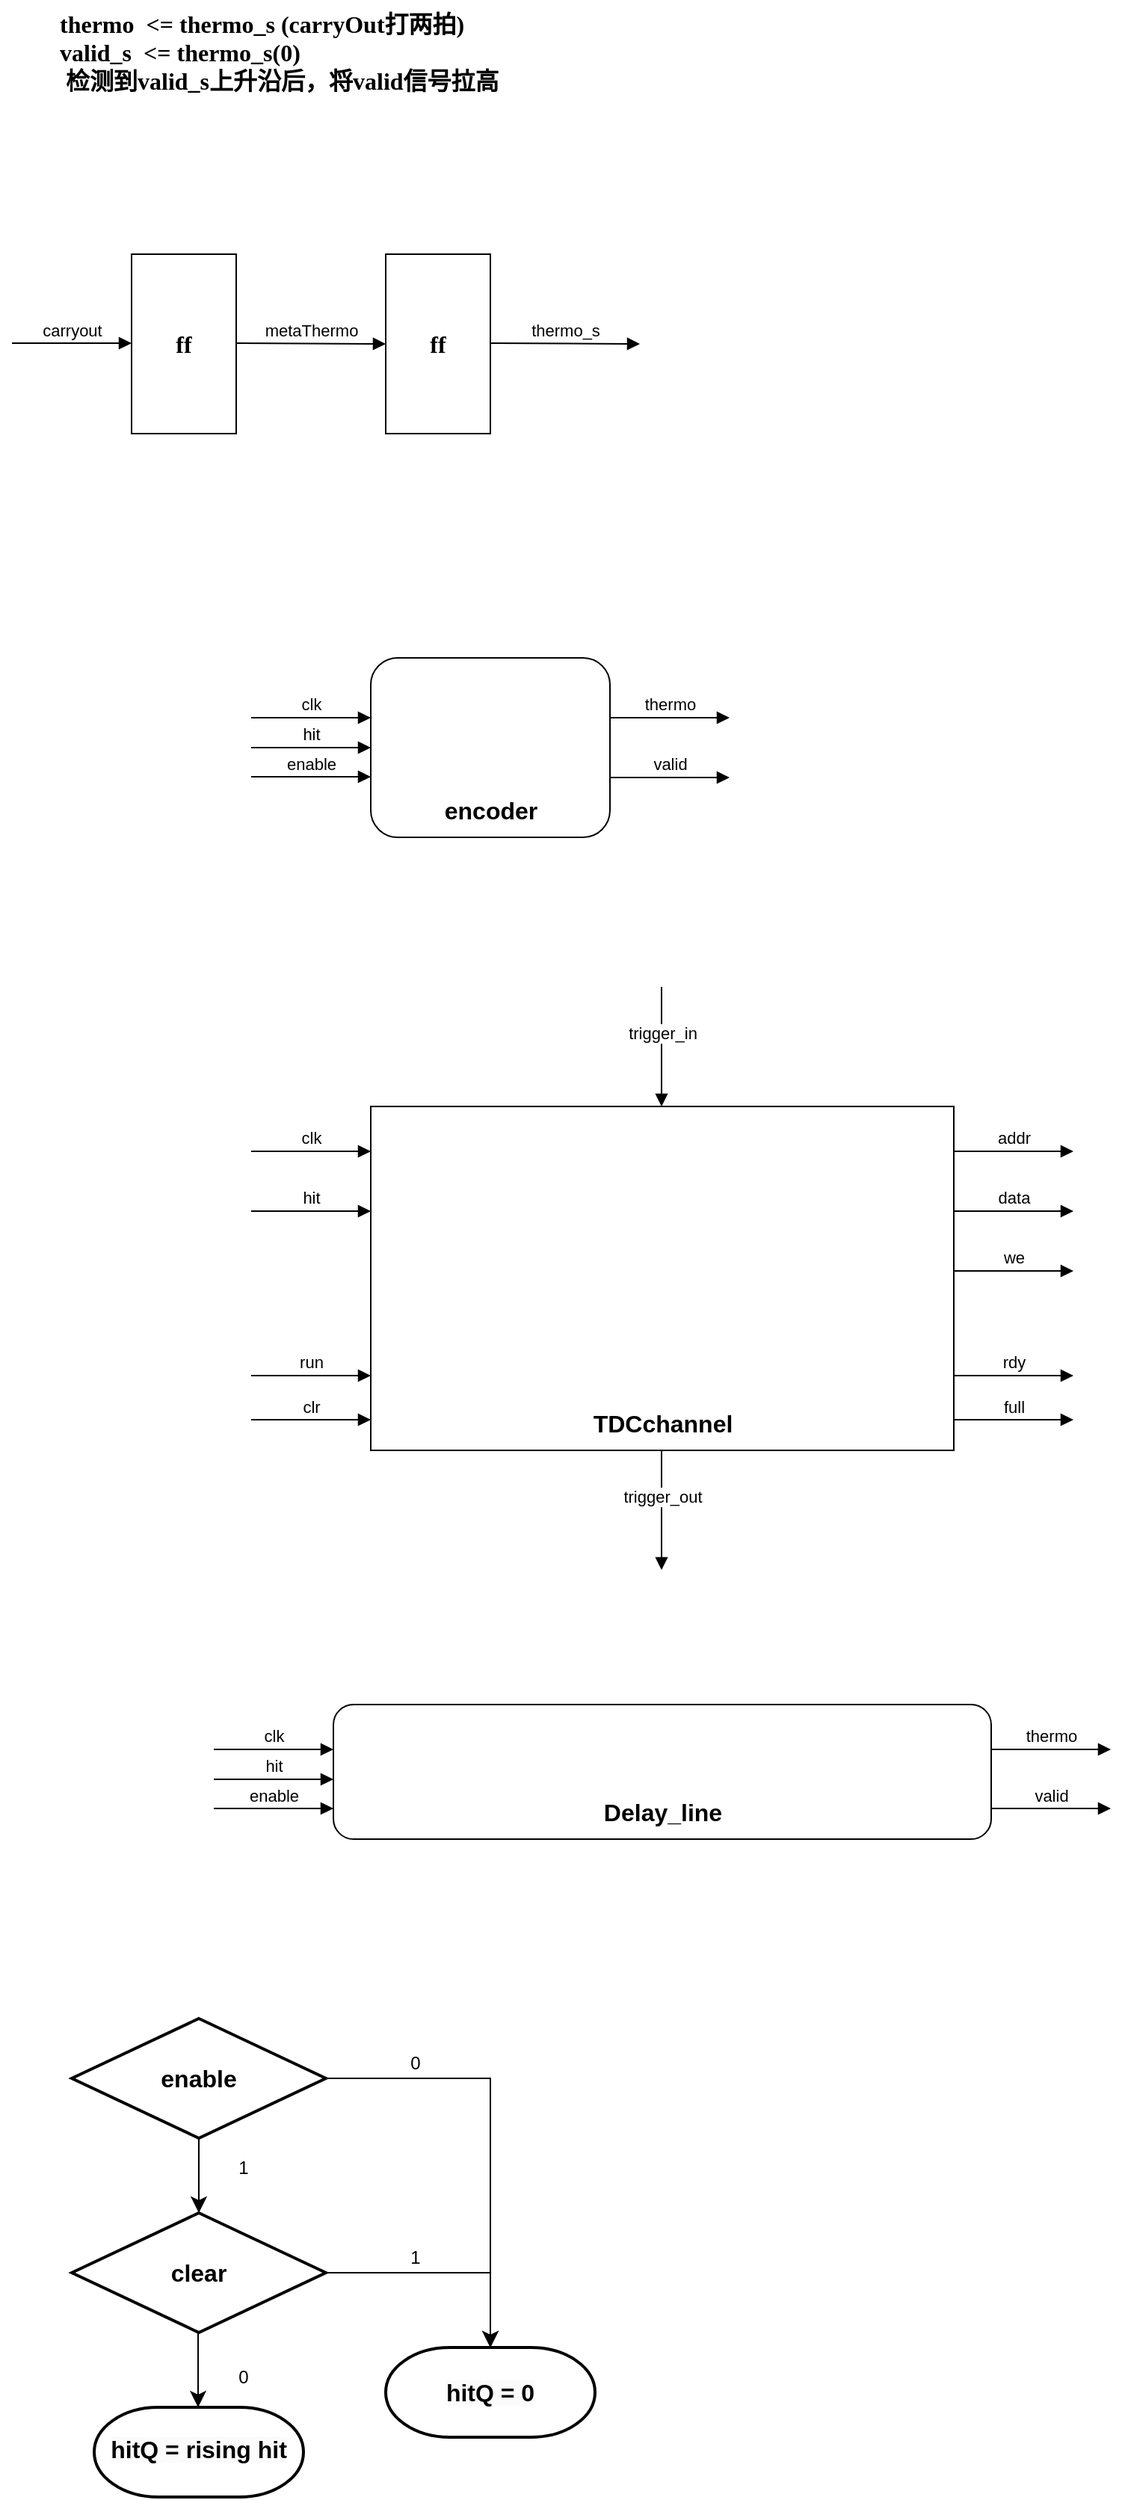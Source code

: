 <mxfile version="24.2.8" type="github">
  <diagram name="第 1 页" id="5qMO6yTzUKrUn-y94hgJ">
    <mxGraphModel dx="289" dy="1651" grid="1" gridSize="10" guides="1" tooltips="1" connect="1" arrows="1" fold="1" page="1" pageScale="1" pageWidth="827" pageHeight="1169" math="0" shadow="0">
      <root>
        <mxCell id="0" />
        <mxCell id="1" parent="0" />
        <mxCell id="WcCvUIvXdRRLqWlLGfSQ-50" value="" style="rounded=0;whiteSpace=wrap;html=1;" vertex="1" parent="1">
          <mxGeometry x="280" y="250" width="390" height="230" as="geometry" />
        </mxCell>
        <mxCell id="WcCvUIvXdRRLqWlLGfSQ-1" value="&lt;font face=&quot;Times New Roman&quot; style=&quot;font-size: 16px;&quot;&gt;&lt;b&gt;ff&lt;/b&gt;&lt;/font&gt;" style="rounded=0;whiteSpace=wrap;html=1;" vertex="1" parent="1">
          <mxGeometry x="120" y="-320" width="70" height="120" as="geometry" />
        </mxCell>
        <mxCell id="WcCvUIvXdRRLqWlLGfSQ-3" value="clk" style="html=1;verticalAlign=bottom;endArrow=block;curved=0;rounded=0;" edge="1" parent="1">
          <mxGeometry width="80" relative="1" as="geometry">
            <mxPoint x="200" y="280" as="sourcePoint" />
            <mxPoint x="280" y="280" as="targetPoint" />
          </mxGeometry>
        </mxCell>
        <mxCell id="WcCvUIvXdRRLqWlLGfSQ-4" value="&lt;font style=&quot;font-size: 16px;&quot;&gt;TDCchannel&lt;/font&gt;" style="text;strokeColor=none;fillColor=none;html=1;fontSize=24;fontStyle=1;verticalAlign=middle;align=center;" vertex="1" parent="1">
          <mxGeometry x="392.5" y="440" width="165" height="40" as="geometry" />
        </mxCell>
        <mxCell id="WcCvUIvXdRRLqWlLGfSQ-6" value="hit" style="html=1;verticalAlign=bottom;endArrow=block;curved=0;rounded=0;" edge="1" parent="1">
          <mxGeometry width="80" relative="1" as="geometry">
            <mxPoint x="200" y="320" as="sourcePoint" />
            <mxPoint x="280" y="320" as="targetPoint" />
          </mxGeometry>
        </mxCell>
        <mxCell id="WcCvUIvXdRRLqWlLGfSQ-9" value="addr" style="html=1;verticalAlign=bottom;endArrow=block;curved=0;rounded=0;" edge="1" parent="1">
          <mxGeometry width="80" relative="1" as="geometry">
            <mxPoint x="670" y="280" as="sourcePoint" />
            <mxPoint x="750" y="280" as="targetPoint" />
          </mxGeometry>
        </mxCell>
        <mxCell id="WcCvUIvXdRRLqWlLGfSQ-10" value="data" style="html=1;verticalAlign=bottom;endArrow=block;curved=0;rounded=0;" edge="1" parent="1">
          <mxGeometry width="80" relative="1" as="geometry">
            <mxPoint x="670" y="320" as="sourcePoint" />
            <mxPoint x="750" y="320" as="targetPoint" />
          </mxGeometry>
        </mxCell>
        <mxCell id="WcCvUIvXdRRLqWlLGfSQ-11" value="we" style="html=1;verticalAlign=bottom;endArrow=block;curved=0;rounded=0;" edge="1" parent="1">
          <mxGeometry width="80" relative="1" as="geometry">
            <mxPoint x="670" y="360" as="sourcePoint" />
            <mxPoint x="750" y="360" as="targetPoint" />
          </mxGeometry>
        </mxCell>
        <mxCell id="WcCvUIvXdRRLqWlLGfSQ-12" value="run" style="html=1;verticalAlign=bottom;endArrow=block;curved=0;rounded=0;" edge="1" parent="1">
          <mxGeometry width="80" relative="1" as="geometry">
            <mxPoint x="200" y="430" as="sourcePoint" />
            <mxPoint x="280" y="430" as="targetPoint" />
          </mxGeometry>
        </mxCell>
        <mxCell id="WcCvUIvXdRRLqWlLGfSQ-14" value="clr" style="html=1;verticalAlign=bottom;endArrow=block;curved=0;rounded=0;" edge="1" parent="1">
          <mxGeometry width="80" relative="1" as="geometry">
            <mxPoint x="200" y="459.5" as="sourcePoint" />
            <mxPoint x="280" y="459.5" as="targetPoint" />
          </mxGeometry>
        </mxCell>
        <mxCell id="WcCvUIvXdRRLqWlLGfSQ-15" value="rdy" style="html=1;verticalAlign=bottom;endArrow=block;curved=0;rounded=0;" edge="1" parent="1">
          <mxGeometry width="80" relative="1" as="geometry">
            <mxPoint x="670" y="430" as="sourcePoint" />
            <mxPoint x="750" y="430" as="targetPoint" />
          </mxGeometry>
        </mxCell>
        <mxCell id="WcCvUIvXdRRLqWlLGfSQ-16" value="full" style="html=1;verticalAlign=bottom;endArrow=block;curved=0;rounded=0;" edge="1" parent="1">
          <mxGeometry width="80" relative="1" as="geometry">
            <mxPoint x="670" y="459.5" as="sourcePoint" />
            <mxPoint x="750" y="459.5" as="targetPoint" />
          </mxGeometry>
        </mxCell>
        <mxCell id="WcCvUIvXdRRLqWlLGfSQ-17" value="trigger_in" style="html=1;verticalAlign=bottom;endArrow=block;curved=0;rounded=0;" edge="1" parent="1">
          <mxGeometry width="80" relative="1" as="geometry">
            <mxPoint x="474.5" y="170" as="sourcePoint" />
            <mxPoint x="474.5" y="250" as="targetPoint" />
          </mxGeometry>
        </mxCell>
        <mxCell id="WcCvUIvXdRRLqWlLGfSQ-18" value="trigger_out" style="html=1;verticalAlign=bottom;endArrow=block;curved=0;rounded=0;" edge="1" parent="1">
          <mxGeometry width="80" relative="1" as="geometry">
            <mxPoint x="474.5" y="480" as="sourcePoint" />
            <mxPoint x="474.5" y="560" as="targetPoint" />
          </mxGeometry>
        </mxCell>
        <mxCell id="WcCvUIvXdRRLqWlLGfSQ-19" value="" style="rounded=1;whiteSpace=wrap;html=1;" vertex="1" parent="1">
          <mxGeometry x="255" y="650" width="440" height="90" as="geometry" />
        </mxCell>
        <mxCell id="WcCvUIvXdRRLqWlLGfSQ-20" value="&lt;span style=&quot;font-size: 16px;&quot;&gt;Delay_line&lt;/span&gt;" style="text;strokeColor=none;fillColor=none;html=1;fontSize=24;fontStyle=1;verticalAlign=middle;align=center;" vertex="1" parent="1">
          <mxGeometry x="392.5" y="700" width="165" height="40" as="geometry" />
        </mxCell>
        <mxCell id="WcCvUIvXdRRLqWlLGfSQ-21" value="clk" style="html=1;verticalAlign=bottom;endArrow=block;curved=0;rounded=0;" edge="1" parent="1">
          <mxGeometry width="80" relative="1" as="geometry">
            <mxPoint x="175" y="680" as="sourcePoint" />
            <mxPoint x="255" y="680" as="targetPoint" />
          </mxGeometry>
        </mxCell>
        <mxCell id="WcCvUIvXdRRLqWlLGfSQ-22" value="hit" style="html=1;verticalAlign=bottom;endArrow=block;curved=0;rounded=0;" edge="1" parent="1">
          <mxGeometry width="80" relative="1" as="geometry">
            <mxPoint x="175" y="700" as="sourcePoint" />
            <mxPoint x="255" y="700" as="targetPoint" />
          </mxGeometry>
        </mxCell>
        <mxCell id="WcCvUIvXdRRLqWlLGfSQ-23" value="enable" style="html=1;verticalAlign=bottom;endArrow=block;curved=0;rounded=0;" edge="1" parent="1">
          <mxGeometry width="80" relative="1" as="geometry">
            <mxPoint x="175" y="719.5" as="sourcePoint" />
            <mxPoint x="255" y="719.5" as="targetPoint" />
          </mxGeometry>
        </mxCell>
        <mxCell id="WcCvUIvXdRRLqWlLGfSQ-24" value="thermo" style="html=1;verticalAlign=bottom;endArrow=block;curved=0;rounded=0;" edge="1" parent="1">
          <mxGeometry width="80" relative="1" as="geometry">
            <mxPoint x="695" y="680" as="sourcePoint" />
            <mxPoint x="775" y="680" as="targetPoint" />
          </mxGeometry>
        </mxCell>
        <mxCell id="WcCvUIvXdRRLqWlLGfSQ-25" value="valid" style="html=1;verticalAlign=bottom;endArrow=block;curved=0;rounded=0;" edge="1" parent="1">
          <mxGeometry width="80" relative="1" as="geometry">
            <mxPoint x="695" y="719.5" as="sourcePoint" />
            <mxPoint x="775" y="719.5" as="targetPoint" />
          </mxGeometry>
        </mxCell>
        <mxCell id="WcCvUIvXdRRLqWlLGfSQ-31" value="&lt;font style=&quot;font-size: 16px;&quot;&gt;&lt;b&gt;enable&lt;/b&gt;&lt;/font&gt;" style="strokeWidth=2;html=1;shape=mxgraph.flowchart.decision;whiteSpace=wrap;" vertex="1" parent="1">
          <mxGeometry x="80" y="860" width="170" height="80" as="geometry" />
        </mxCell>
        <mxCell id="WcCvUIvXdRRLqWlLGfSQ-34" value="" style="edgeStyle=segmentEdgeStyle;endArrow=classic;html=1;curved=0;rounded=0;endSize=8;startSize=8;" edge="1" parent="1">
          <mxGeometry width="50" height="50" relative="1" as="geometry">
            <mxPoint x="250" y="900" as="sourcePoint" />
            <mxPoint x="360" y="1080" as="targetPoint" />
            <Array as="points">
              <mxPoint x="360" y="900" />
              <mxPoint x="360" y="1060" />
            </Array>
          </mxGeometry>
        </mxCell>
        <UserObject label="0" placeholders="1" name="Variable" id="WcCvUIvXdRRLqWlLGfSQ-36">
          <mxCell style="text;html=1;strokeColor=none;fillColor=none;align=center;verticalAlign=middle;whiteSpace=wrap;overflow=hidden;" vertex="1" parent="1">
            <mxGeometry x="270" y="880" width="80" height="20" as="geometry" />
          </mxCell>
        </UserObject>
        <mxCell id="WcCvUIvXdRRLqWlLGfSQ-38" value="&lt;div&gt;&lt;br&gt;&lt;/div&gt;&lt;b style=&quot;forced-color-adjust: none; color: rgb(0, 0, 0); font-family: Helvetica; font-size: 16px; font-style: normal; font-variant-ligatures: normal; font-variant-caps: normal; letter-spacing: normal; orphans: 2; text-align: center; text-indent: 0px; text-transform: none; widows: 2; word-spacing: 0px; -webkit-text-stroke-width: 0px; white-space: normal; background-color: rgb(251, 251, 251); text-decoration-thickness: initial; text-decoration-style: initial; text-decoration-color: initial;&quot;&gt;hitQ = 0&lt;/b&gt;&lt;div&gt;&lt;br&gt;&lt;/div&gt;" style="strokeWidth=2;html=1;shape=mxgraph.flowchart.terminator;whiteSpace=wrap;" vertex="1" parent="1">
          <mxGeometry x="290" y="1080" width="140" height="60" as="geometry" />
        </mxCell>
        <mxCell id="WcCvUIvXdRRLqWlLGfSQ-39" value="" style="edgeStyle=segmentEdgeStyle;endArrow=classic;html=1;curved=0;rounded=0;endSize=8;startSize=8;exitX=0.5;exitY=1;exitDx=0;exitDy=0;exitPerimeter=0;" edge="1" parent="1" source="WcCvUIvXdRRLqWlLGfSQ-31">
          <mxGeometry width="50" height="50" relative="1" as="geometry">
            <mxPoint x="164.5" y="940" as="sourcePoint" />
            <mxPoint x="165" y="990" as="targetPoint" />
            <Array as="points" />
          </mxGeometry>
        </mxCell>
        <UserObject label="1" placeholders="1" name="Variable" id="WcCvUIvXdRRLqWlLGfSQ-40">
          <mxCell style="text;html=1;strokeColor=none;fillColor=none;align=center;verticalAlign=middle;whiteSpace=wrap;overflow=hidden;" vertex="1" parent="1">
            <mxGeometry x="180" y="950" width="30" height="20" as="geometry" />
          </mxCell>
        </UserObject>
        <mxCell id="WcCvUIvXdRRLqWlLGfSQ-42" value="&lt;font style=&quot;font-size: 16px;&quot;&gt;&lt;b&gt;clear&lt;/b&gt;&lt;/font&gt;" style="strokeWidth=2;html=1;shape=mxgraph.flowchart.decision;whiteSpace=wrap;" vertex="1" parent="1">
          <mxGeometry x="80" y="990" width="170" height="80" as="geometry" />
        </mxCell>
        <mxCell id="WcCvUIvXdRRLqWlLGfSQ-43" value="" style="edgeStyle=segmentEdgeStyle;endArrow=classic;html=1;curved=0;rounded=0;endSize=8;startSize=8;" edge="1" parent="1">
          <mxGeometry width="50" height="50" relative="1" as="geometry">
            <mxPoint x="250" y="1030" as="sourcePoint" />
            <mxPoint x="360" y="1080" as="targetPoint" />
            <Array as="points">
              <mxPoint x="360" y="1030" />
            </Array>
          </mxGeometry>
        </mxCell>
        <UserObject label="1" placeholders="1" name="Variable" id="WcCvUIvXdRRLqWlLGfSQ-44">
          <mxCell style="text;html=1;strokeColor=none;fillColor=none;align=center;verticalAlign=middle;whiteSpace=wrap;overflow=hidden;" vertex="1" parent="1">
            <mxGeometry x="290" y="1010" width="40" height="20" as="geometry" />
          </mxCell>
        </UserObject>
        <mxCell id="WcCvUIvXdRRLqWlLGfSQ-45" value="" style="edgeStyle=segmentEdgeStyle;endArrow=classic;html=1;curved=0;rounded=0;endSize=8;startSize=8;exitX=0.5;exitY=1;exitDx=0;exitDy=0;exitPerimeter=0;" edge="1" parent="1">
          <mxGeometry width="50" height="50" relative="1" as="geometry">
            <mxPoint x="164.5" y="1070" as="sourcePoint" />
            <mxPoint x="164.5" y="1120" as="targetPoint" />
            <Array as="points" />
          </mxGeometry>
        </mxCell>
        <UserObject label="0" placeholders="1" name="Variable" id="WcCvUIvXdRRLqWlLGfSQ-48">
          <mxCell style="text;html=1;strokeColor=none;fillColor=none;align=center;verticalAlign=middle;whiteSpace=wrap;overflow=hidden;" vertex="1" parent="1">
            <mxGeometry x="180" y="1090" width="30" height="20" as="geometry" />
          </mxCell>
        </UserObject>
        <mxCell id="WcCvUIvXdRRLqWlLGfSQ-49" value="&lt;div&gt;&lt;br&gt;&lt;/div&gt;&lt;b style=&quot;forced-color-adjust: none; color: rgb(0, 0, 0); font-family: Helvetica; font-size: 16px; font-style: normal; font-variant-ligatures: normal; font-variant-caps: normal; letter-spacing: normal; orphans: 2; text-align: center; text-indent: 0px; text-transform: none; widows: 2; word-spacing: 0px; -webkit-text-stroke-width: 0px; white-space: normal; background-color: rgb(251, 251, 251); text-decoration-thickness: initial; text-decoration-style: initial; text-decoration-color: initial;&quot;&gt;hitQ = rising hit&lt;/b&gt;&lt;div&gt;&lt;b style=&quot;forced-color-adjust: none; color: rgb(0, 0, 0); font-family: Helvetica; font-size: 16px; font-style: normal; font-variant-ligatures: normal; font-variant-caps: normal; letter-spacing: normal; orphans: 2; text-align: center; text-indent: 0px; text-transform: none; widows: 2; word-spacing: 0px; -webkit-text-stroke-width: 0px; white-space: normal; background-color: rgb(251, 251, 251); text-decoration-thickness: initial; text-decoration-style: initial; text-decoration-color: initial;&quot;&gt;&lt;br&gt;&lt;/b&gt;&lt;/div&gt;" style="strokeWidth=2;html=1;shape=mxgraph.flowchart.terminator;whiteSpace=wrap;" vertex="1" parent="1">
          <mxGeometry x="95" y="1120" width="140" height="60" as="geometry" />
        </mxCell>
        <mxCell id="WcCvUIvXdRRLqWlLGfSQ-51" value="&lt;font size=&quot;1&quot; face=&quot;Times New Roman&quot;&gt;&lt;b style=&quot;font-size: 16px;&quot;&gt;ff&lt;/b&gt;&lt;/font&gt;" style="rounded=0;whiteSpace=wrap;html=1;" vertex="1" parent="1">
          <mxGeometry x="290" y="-320" width="70" height="120" as="geometry" />
        </mxCell>
        <mxCell id="WcCvUIvXdRRLqWlLGfSQ-52" value="carryout" style="html=1;verticalAlign=bottom;endArrow=block;curved=0;rounded=0;" edge="1" parent="1">
          <mxGeometry width="80" relative="1" as="geometry">
            <mxPoint x="40" y="-260.5" as="sourcePoint" />
            <mxPoint x="120" y="-260.5" as="targetPoint" />
          </mxGeometry>
        </mxCell>
        <mxCell id="WcCvUIvXdRRLqWlLGfSQ-53" value="metaThermo" style="html=1;verticalAlign=bottom;endArrow=block;curved=0;rounded=0;entryX=0;entryY=0.5;entryDx=0;entryDy=0;" edge="1" parent="1" target="WcCvUIvXdRRLqWlLGfSQ-51">
          <mxGeometry width="80" relative="1" as="geometry">
            <mxPoint x="190" y="-260.5" as="sourcePoint" />
            <mxPoint x="270" y="-260.5" as="targetPoint" />
            <mxPoint as="offset" />
          </mxGeometry>
        </mxCell>
        <mxCell id="WcCvUIvXdRRLqWlLGfSQ-54" value="thermo_s" style="html=1;verticalAlign=bottom;endArrow=block;curved=0;rounded=0;entryX=0;entryY=0.5;entryDx=0;entryDy=0;" edge="1" parent="1">
          <mxGeometry width="80" relative="1" as="geometry">
            <mxPoint x="360" y="-260.5" as="sourcePoint" />
            <mxPoint x="460" y="-260" as="targetPoint" />
          </mxGeometry>
        </mxCell>
        <mxCell id="WcCvUIvXdRRLqWlLGfSQ-55" value="&lt;span style=&quot;color: rgb(0, 0, 0); font-style: normal; font-variant-ligatures: normal; font-variant-caps: normal; letter-spacing: normal; orphans: 2; text-align: center; text-indent: 0px; text-transform: none; widows: 2; word-spacing: 0px; -webkit-text-stroke-width: 0px; white-space: nowrap; background-color: rgb(255, 255, 255); text-decoration-thickness: initial; text-decoration-style: initial; text-decoration-color: initial; float: none; display: inline !important;&quot;&gt;&lt;font style=&quot;font-size: 16px;&quot; face=&quot;Times New Roman&quot;&gt;&lt;b&gt;thermo&amp;nbsp; &amp;lt;= thermo_s (carryOut打两拍)&lt;br&gt;&lt;/b&gt;&lt;/font&gt;&lt;/span&gt;&lt;div&gt;&lt;span style=&quot;color: rgb(0, 0, 0); font-style: normal; font-variant-ligatures: normal; font-variant-caps: normal; letter-spacing: normal; orphans: 2; text-align: center; text-indent: 0px; text-transform: none; widows: 2; word-spacing: 0px; -webkit-text-stroke-width: 0px; white-space: nowrap; background-color: rgb(255, 255, 255); text-decoration-thickness: initial; text-decoration-style: initial; text-decoration-color: initial; float: none; display: inline !important;&quot;&gt;&lt;b style=&quot;font-family: &amp;quot;Times New Roman&amp;quot;; font-size: 16px;&quot;&gt;valid_s&amp;nbsp; &amp;lt;= thermo_s(0)&lt;/b&gt;&lt;/span&gt;&lt;/div&gt;&lt;div&gt;&lt;span style=&quot;color: rgb(0, 0, 0); font-style: normal; font-variant-ligatures: normal; font-variant-caps: normal; letter-spacing: normal; orphans: 2; text-align: center; text-indent: 0px; text-transform: none; widows: 2; word-spacing: 0px; -webkit-text-stroke-width: 0px; white-space: nowrap; background-color: rgb(255, 255, 255); text-decoration-thickness: initial; text-decoration-style: initial; text-decoration-color: initial; float: none; display: inline !important;&quot;&gt;&lt;font style=&quot;font-size: 16px;&quot; face=&quot;Times New Roman&quot;&gt;&lt;b&gt;&amp;nbsp;检测到valid_s上升沿后，将valid信号拉高&lt;/b&gt;&lt;/font&gt;&lt;/span&gt;&lt;/div&gt;&lt;div&gt;&lt;span style=&quot;color: rgb(0, 0, 0); font-style: normal; font-variant-ligatures: normal; font-variant-caps: normal; letter-spacing: normal; orphans: 2; text-align: center; text-indent: 0px; text-transform: none; widows: 2; word-spacing: 0px; -webkit-text-stroke-width: 0px; white-space: nowrap; background-color: rgb(255, 255, 255); text-decoration-thickness: initial; text-decoration-style: initial; text-decoration-color: initial; float: none; display: inline !important;&quot;&gt;&lt;font style=&quot;font-size: 16px;&quot; face=&quot;Times New Roman&quot;&gt;&lt;b&gt;&lt;br&gt;&lt;/b&gt;&lt;/font&gt;&lt;/span&gt;&lt;/div&gt;&lt;div&gt;&lt;span style=&quot;color: rgb(0, 0, 0); font-style: normal; font-variant-ligatures: normal; font-variant-caps: normal; letter-spacing: normal; orphans: 2; text-align: center; text-indent: 0px; text-transform: none; widows: 2; word-spacing: 0px; -webkit-text-stroke-width: 0px; white-space: nowrap; background-color: rgb(255, 255, 255); text-decoration-thickness: initial; text-decoration-style: initial; text-decoration-color: initial; float: none; display: inline !important;&quot;&gt;&lt;font style=&quot;font-size: 16px;&quot; face=&quot;Times New Roman&quot;&gt;&lt;b&gt;&lt;br&gt;&lt;/b&gt;&lt;/font&gt;&lt;/span&gt;&lt;/div&gt;" style="text;whiteSpace=wrap;html=1;" vertex="1" parent="1">
          <mxGeometry x="70" y="-490" width="320" height="80" as="geometry" />
        </mxCell>
        <mxCell id="WcCvUIvXdRRLqWlLGfSQ-56" value="" style="rounded=1;whiteSpace=wrap;html=1;" vertex="1" parent="1">
          <mxGeometry x="280" y="-50" width="160" height="120" as="geometry" />
        </mxCell>
        <mxCell id="WcCvUIvXdRRLqWlLGfSQ-57" value="&lt;span style=&quot;font-size: 16px;&quot;&gt;encoder&lt;/span&gt;" style="text;strokeColor=none;fillColor=none;html=1;fontSize=24;fontStyle=1;verticalAlign=middle;align=center;" vertex="1" parent="1">
          <mxGeometry x="277.5" y="30" width="165" height="40" as="geometry" />
        </mxCell>
        <mxCell id="WcCvUIvXdRRLqWlLGfSQ-58" value="clk" style="html=1;verticalAlign=bottom;endArrow=block;curved=0;rounded=0;" edge="1" parent="1">
          <mxGeometry width="80" relative="1" as="geometry">
            <mxPoint x="200" y="-10" as="sourcePoint" />
            <mxPoint x="280" y="-10" as="targetPoint" />
          </mxGeometry>
        </mxCell>
        <mxCell id="WcCvUIvXdRRLqWlLGfSQ-59" value="hit" style="html=1;verticalAlign=bottom;endArrow=block;curved=0;rounded=0;" edge="1" parent="1">
          <mxGeometry width="80" relative="1" as="geometry">
            <mxPoint x="200" y="10" as="sourcePoint" />
            <mxPoint x="280" y="10" as="targetPoint" />
          </mxGeometry>
        </mxCell>
        <mxCell id="WcCvUIvXdRRLqWlLGfSQ-60" value="enable" style="html=1;verticalAlign=bottom;endArrow=block;curved=0;rounded=0;" edge="1" parent="1">
          <mxGeometry width="80" relative="1" as="geometry">
            <mxPoint x="200" y="29.5" as="sourcePoint" />
            <mxPoint x="280" y="29.5" as="targetPoint" />
          </mxGeometry>
        </mxCell>
        <mxCell id="WcCvUIvXdRRLqWlLGfSQ-61" value="thermo" style="html=1;verticalAlign=bottom;endArrow=block;curved=0;rounded=0;" edge="1" parent="1">
          <mxGeometry width="80" relative="1" as="geometry">
            <mxPoint x="440" y="-10" as="sourcePoint" />
            <mxPoint x="520" y="-10" as="targetPoint" />
          </mxGeometry>
        </mxCell>
        <mxCell id="WcCvUIvXdRRLqWlLGfSQ-62" value="valid" style="html=1;verticalAlign=bottom;endArrow=block;curved=0;rounded=0;" edge="1" parent="1">
          <mxGeometry width="80" relative="1" as="geometry">
            <mxPoint x="440" y="30" as="sourcePoint" />
            <mxPoint x="520" y="30" as="targetPoint" />
          </mxGeometry>
        </mxCell>
      </root>
    </mxGraphModel>
  </diagram>
</mxfile>

